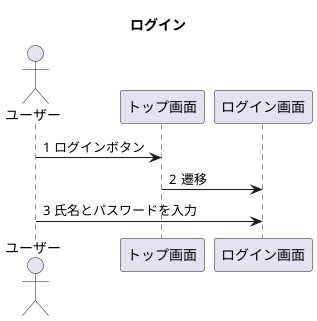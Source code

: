@startuml
title ログイン
actor ユーザー
autonumber "#"

ユーザー->トップ画面:ログインボタン
トップ画面->ログイン画面:遷移
ユーザー->ログイン画面:氏名とパスワードを入力

@enduml